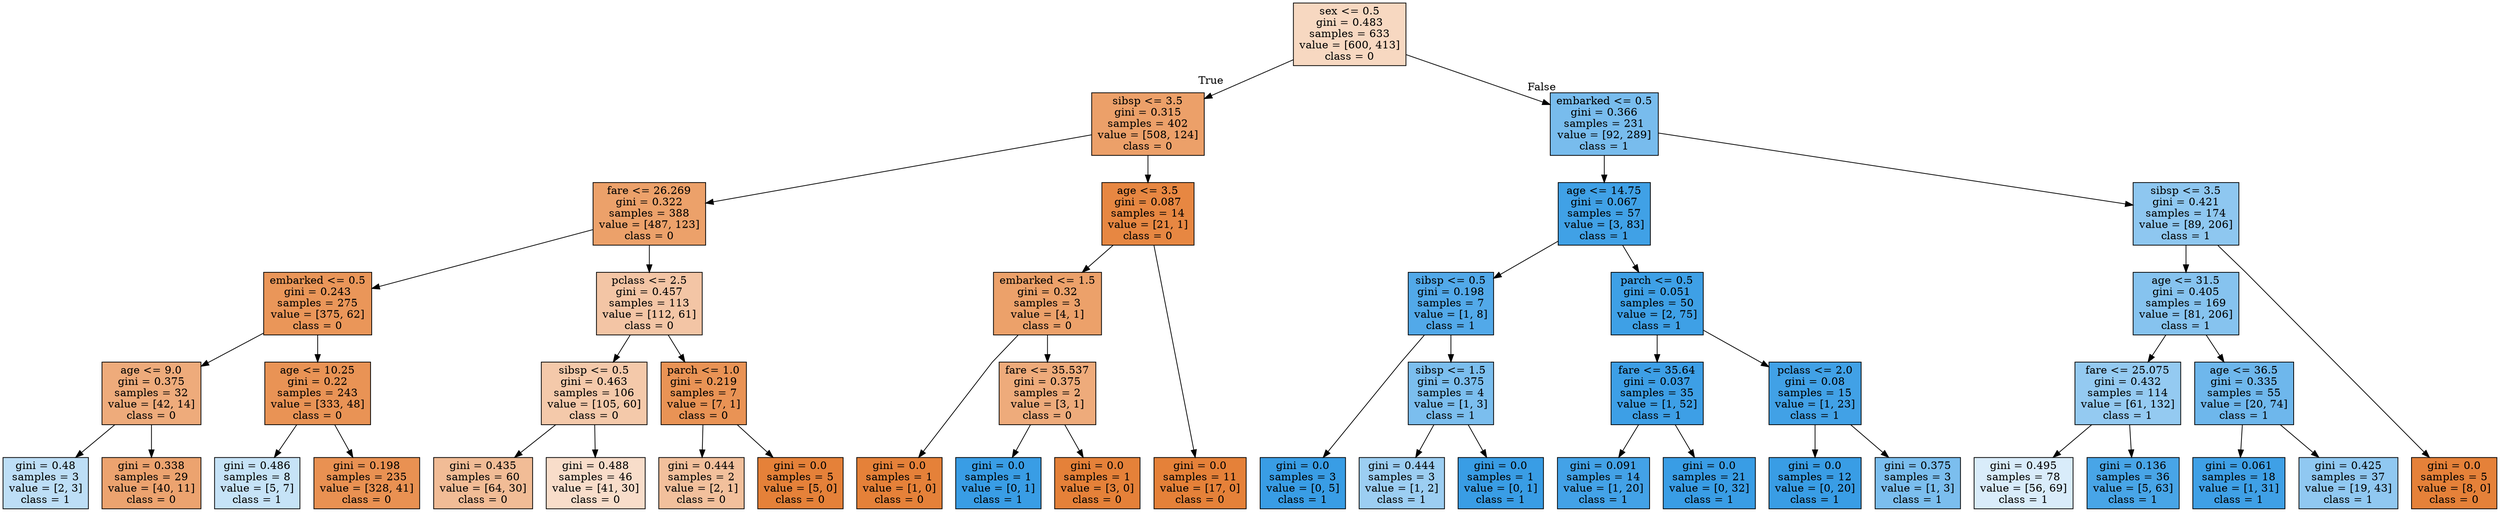 digraph Tree {
node [shape=box, style="filled", color="black"] ;
graph [ranksep=equally, splines=polyline] ;
0 [label="sex <= 0.5\ngini = 0.483\nsamples = 633\nvalue = [600, 413]\nclass = 0", fillcolor="#e581394f"] ;
1 [label="sibsp <= 3.5\ngini = 0.315\nsamples = 402\nvalue = [508, 124]\nclass = 0", fillcolor="#e58139c1"] ;
0 -> 1 [labeldistance=2.5, labelangle=45, headlabel="True"] ;
2 [label="fare <= 26.269\ngini = 0.322\nsamples = 388\nvalue = [487, 123]\nclass = 0", fillcolor="#e58139bf"] ;
1 -> 2 ;
3 [label="embarked <= 0.5\ngini = 0.243\nsamples = 275\nvalue = [375, 62]\nclass = 0", fillcolor="#e58139d5"] ;
2 -> 3 ;
4 [label="age <= 9.0\ngini = 0.375\nsamples = 32\nvalue = [42, 14]\nclass = 0", fillcolor="#e58139aa"] ;
3 -> 4 ;
5 [label="gini = 0.48\nsamples = 3\nvalue = [2, 3]\nclass = 1", fillcolor="#399de555"] ;
4 -> 5 ;
6 [label="gini = 0.338\nsamples = 29\nvalue = [40, 11]\nclass = 0", fillcolor="#e58139b9"] ;
4 -> 6 ;
7 [label="age <= 10.25\ngini = 0.22\nsamples = 243\nvalue = [333, 48]\nclass = 0", fillcolor="#e58139da"] ;
3 -> 7 ;
8 [label="gini = 0.486\nsamples = 8\nvalue = [5, 7]\nclass = 1", fillcolor="#399de549"] ;
7 -> 8 ;
9 [label="gini = 0.198\nsamples = 235\nvalue = [328, 41]\nclass = 0", fillcolor="#e58139df"] ;
7 -> 9 ;
10 [label="pclass <= 2.5\ngini = 0.457\nsamples = 113\nvalue = [112, 61]\nclass = 0", fillcolor="#e5813974"] ;
2 -> 10 ;
11 [label="sibsp <= 0.5\ngini = 0.463\nsamples = 106\nvalue = [105, 60]\nclass = 0", fillcolor="#e581396d"] ;
10 -> 11 ;
12 [label="gini = 0.435\nsamples = 60\nvalue = [64, 30]\nclass = 0", fillcolor="#e5813987"] ;
11 -> 12 ;
13 [label="gini = 0.488\nsamples = 46\nvalue = [41, 30]\nclass = 0", fillcolor="#e5813944"] ;
11 -> 13 ;
14 [label="parch <= 1.0\ngini = 0.219\nsamples = 7\nvalue = [7, 1]\nclass = 0", fillcolor="#e58139db"] ;
10 -> 14 ;
15 [label="gini = 0.444\nsamples = 2\nvalue = [2, 1]\nclass = 0", fillcolor="#e581397f"] ;
14 -> 15 ;
16 [label="gini = 0.0\nsamples = 5\nvalue = [5, 0]\nclass = 0", fillcolor="#e58139ff"] ;
14 -> 16 ;
17 [label="age <= 3.5\ngini = 0.087\nsamples = 14\nvalue = [21, 1]\nclass = 0", fillcolor="#e58139f3"] ;
1 -> 17 ;
18 [label="embarked <= 1.5\ngini = 0.32\nsamples = 3\nvalue = [4, 1]\nclass = 0", fillcolor="#e58139bf"] ;
17 -> 18 ;
19 [label="gini = 0.0\nsamples = 1\nvalue = [1, 0]\nclass = 0", fillcolor="#e58139ff"] ;
18 -> 19 ;
20 [label="fare <= 35.537\ngini = 0.375\nsamples = 2\nvalue = [3, 1]\nclass = 0", fillcolor="#e58139aa"] ;
18 -> 20 ;
21 [label="gini = 0.0\nsamples = 1\nvalue = [0, 1]\nclass = 1", fillcolor="#399de5ff"] ;
20 -> 21 ;
22 [label="gini = 0.0\nsamples = 1\nvalue = [3, 0]\nclass = 0", fillcolor="#e58139ff"] ;
20 -> 22 ;
23 [label="gini = 0.0\nsamples = 11\nvalue = [17, 0]\nclass = 0", fillcolor="#e58139ff"] ;
17 -> 23 ;
24 [label="embarked <= 0.5\ngini = 0.366\nsamples = 231\nvalue = [92, 289]\nclass = 1", fillcolor="#399de5ae"] ;
0 -> 24 [labeldistance=2.5, labelangle=-45, headlabel="False"] ;
25 [label="age <= 14.75\ngini = 0.067\nsamples = 57\nvalue = [3, 83]\nclass = 1", fillcolor="#399de5f6"] ;
24 -> 25 ;
26 [label="sibsp <= 0.5\ngini = 0.198\nsamples = 7\nvalue = [1, 8]\nclass = 1", fillcolor="#399de5df"] ;
25 -> 26 ;
27 [label="gini = 0.0\nsamples = 3\nvalue = [0, 5]\nclass = 1", fillcolor="#399de5ff"] ;
26 -> 27 ;
28 [label="sibsp <= 1.5\ngini = 0.375\nsamples = 4\nvalue = [1, 3]\nclass = 1", fillcolor="#399de5aa"] ;
26 -> 28 ;
29 [label="gini = 0.444\nsamples = 3\nvalue = [1, 2]\nclass = 1", fillcolor="#399de57f"] ;
28 -> 29 ;
30 [label="gini = 0.0\nsamples = 1\nvalue = [0, 1]\nclass = 1", fillcolor="#399de5ff"] ;
28 -> 30 ;
31 [label="parch <= 0.5\ngini = 0.051\nsamples = 50\nvalue = [2, 75]\nclass = 1", fillcolor="#399de5f8"] ;
25 -> 31 ;
32 [label="fare <= 35.64\ngini = 0.037\nsamples = 35\nvalue = [1, 52]\nclass = 1", fillcolor="#399de5fa"] ;
31 -> 32 ;
33 [label="gini = 0.091\nsamples = 14\nvalue = [1, 20]\nclass = 1", fillcolor="#399de5f2"] ;
32 -> 33 ;
34 [label="gini = 0.0\nsamples = 21\nvalue = [0, 32]\nclass = 1", fillcolor="#399de5ff"] ;
32 -> 34 ;
35 [label="pclass <= 2.0\ngini = 0.08\nsamples = 15\nvalue = [1, 23]\nclass = 1", fillcolor="#399de5f4"] ;
31 -> 35 ;
36 [label="gini = 0.0\nsamples = 12\nvalue = [0, 20]\nclass = 1", fillcolor="#399de5ff"] ;
35 -> 36 ;
37 [label="gini = 0.375\nsamples = 3\nvalue = [1, 3]\nclass = 1", fillcolor="#399de5aa"] ;
35 -> 37 ;
38 [label="sibsp <= 3.5\ngini = 0.421\nsamples = 174\nvalue = [89, 206]\nclass = 1", fillcolor="#399de591"] ;
24 -> 38 ;
39 [label="age <= 31.5\ngini = 0.405\nsamples = 169\nvalue = [81, 206]\nclass = 1", fillcolor="#399de59b"] ;
38 -> 39 ;
40 [label="fare <= 25.075\ngini = 0.432\nsamples = 114\nvalue = [61, 132]\nclass = 1", fillcolor="#399de589"] ;
39 -> 40 ;
41 [label="gini = 0.495\nsamples = 78\nvalue = [56, 69]\nclass = 1", fillcolor="#399de530"] ;
40 -> 41 ;
42 [label="gini = 0.136\nsamples = 36\nvalue = [5, 63]\nclass = 1", fillcolor="#399de5eb"] ;
40 -> 42 ;
43 [label="age <= 36.5\ngini = 0.335\nsamples = 55\nvalue = [20, 74]\nclass = 1", fillcolor="#399de5ba"] ;
39 -> 43 ;
44 [label="gini = 0.061\nsamples = 18\nvalue = [1, 31]\nclass = 1", fillcolor="#399de5f7"] ;
43 -> 44 ;
45 [label="gini = 0.425\nsamples = 37\nvalue = [19, 43]\nclass = 1", fillcolor="#399de58e"] ;
43 -> 45 ;
46 [label="gini = 0.0\nsamples = 5\nvalue = [8, 0]\nclass = 0", fillcolor="#e58139ff"] ;
38 -> 46 ;
{rank=same ; 0} ;
{rank=same ; 1; 24} ;
{rank=same ; 2; 17; 25; 38} ;
{rank=same ; 3; 10; 18; 26; 31; 39} ;
{rank=same ; 4; 7; 11; 14; 20; 28; 32; 35; 40; 43} ;
{rank=same ; 5; 6; 8; 9; 12; 13; 15; 16; 19; 21; 22; 23; 27; 29; 30; 33; 34; 36; 37; 41; 42; 44; 45; 46} ;
}